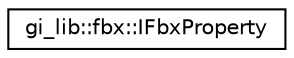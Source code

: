 digraph "Graphical Class Hierarchy"
{
  edge [fontname="Helvetica",fontsize="10",labelfontname="Helvetica",labelfontsize="10"];
  node [fontname="Helvetica",fontsize="10",shape=record];
  rankdir="LR";
  Node1 [label="gi_lib::fbx::IFbxProperty",height=0.2,width=0.4,color="black", fillcolor="white", style="filled",URL="$classgi__lib_1_1fbx_1_1_i_fbx_property.html",tooltip="A single material property. "];
}
